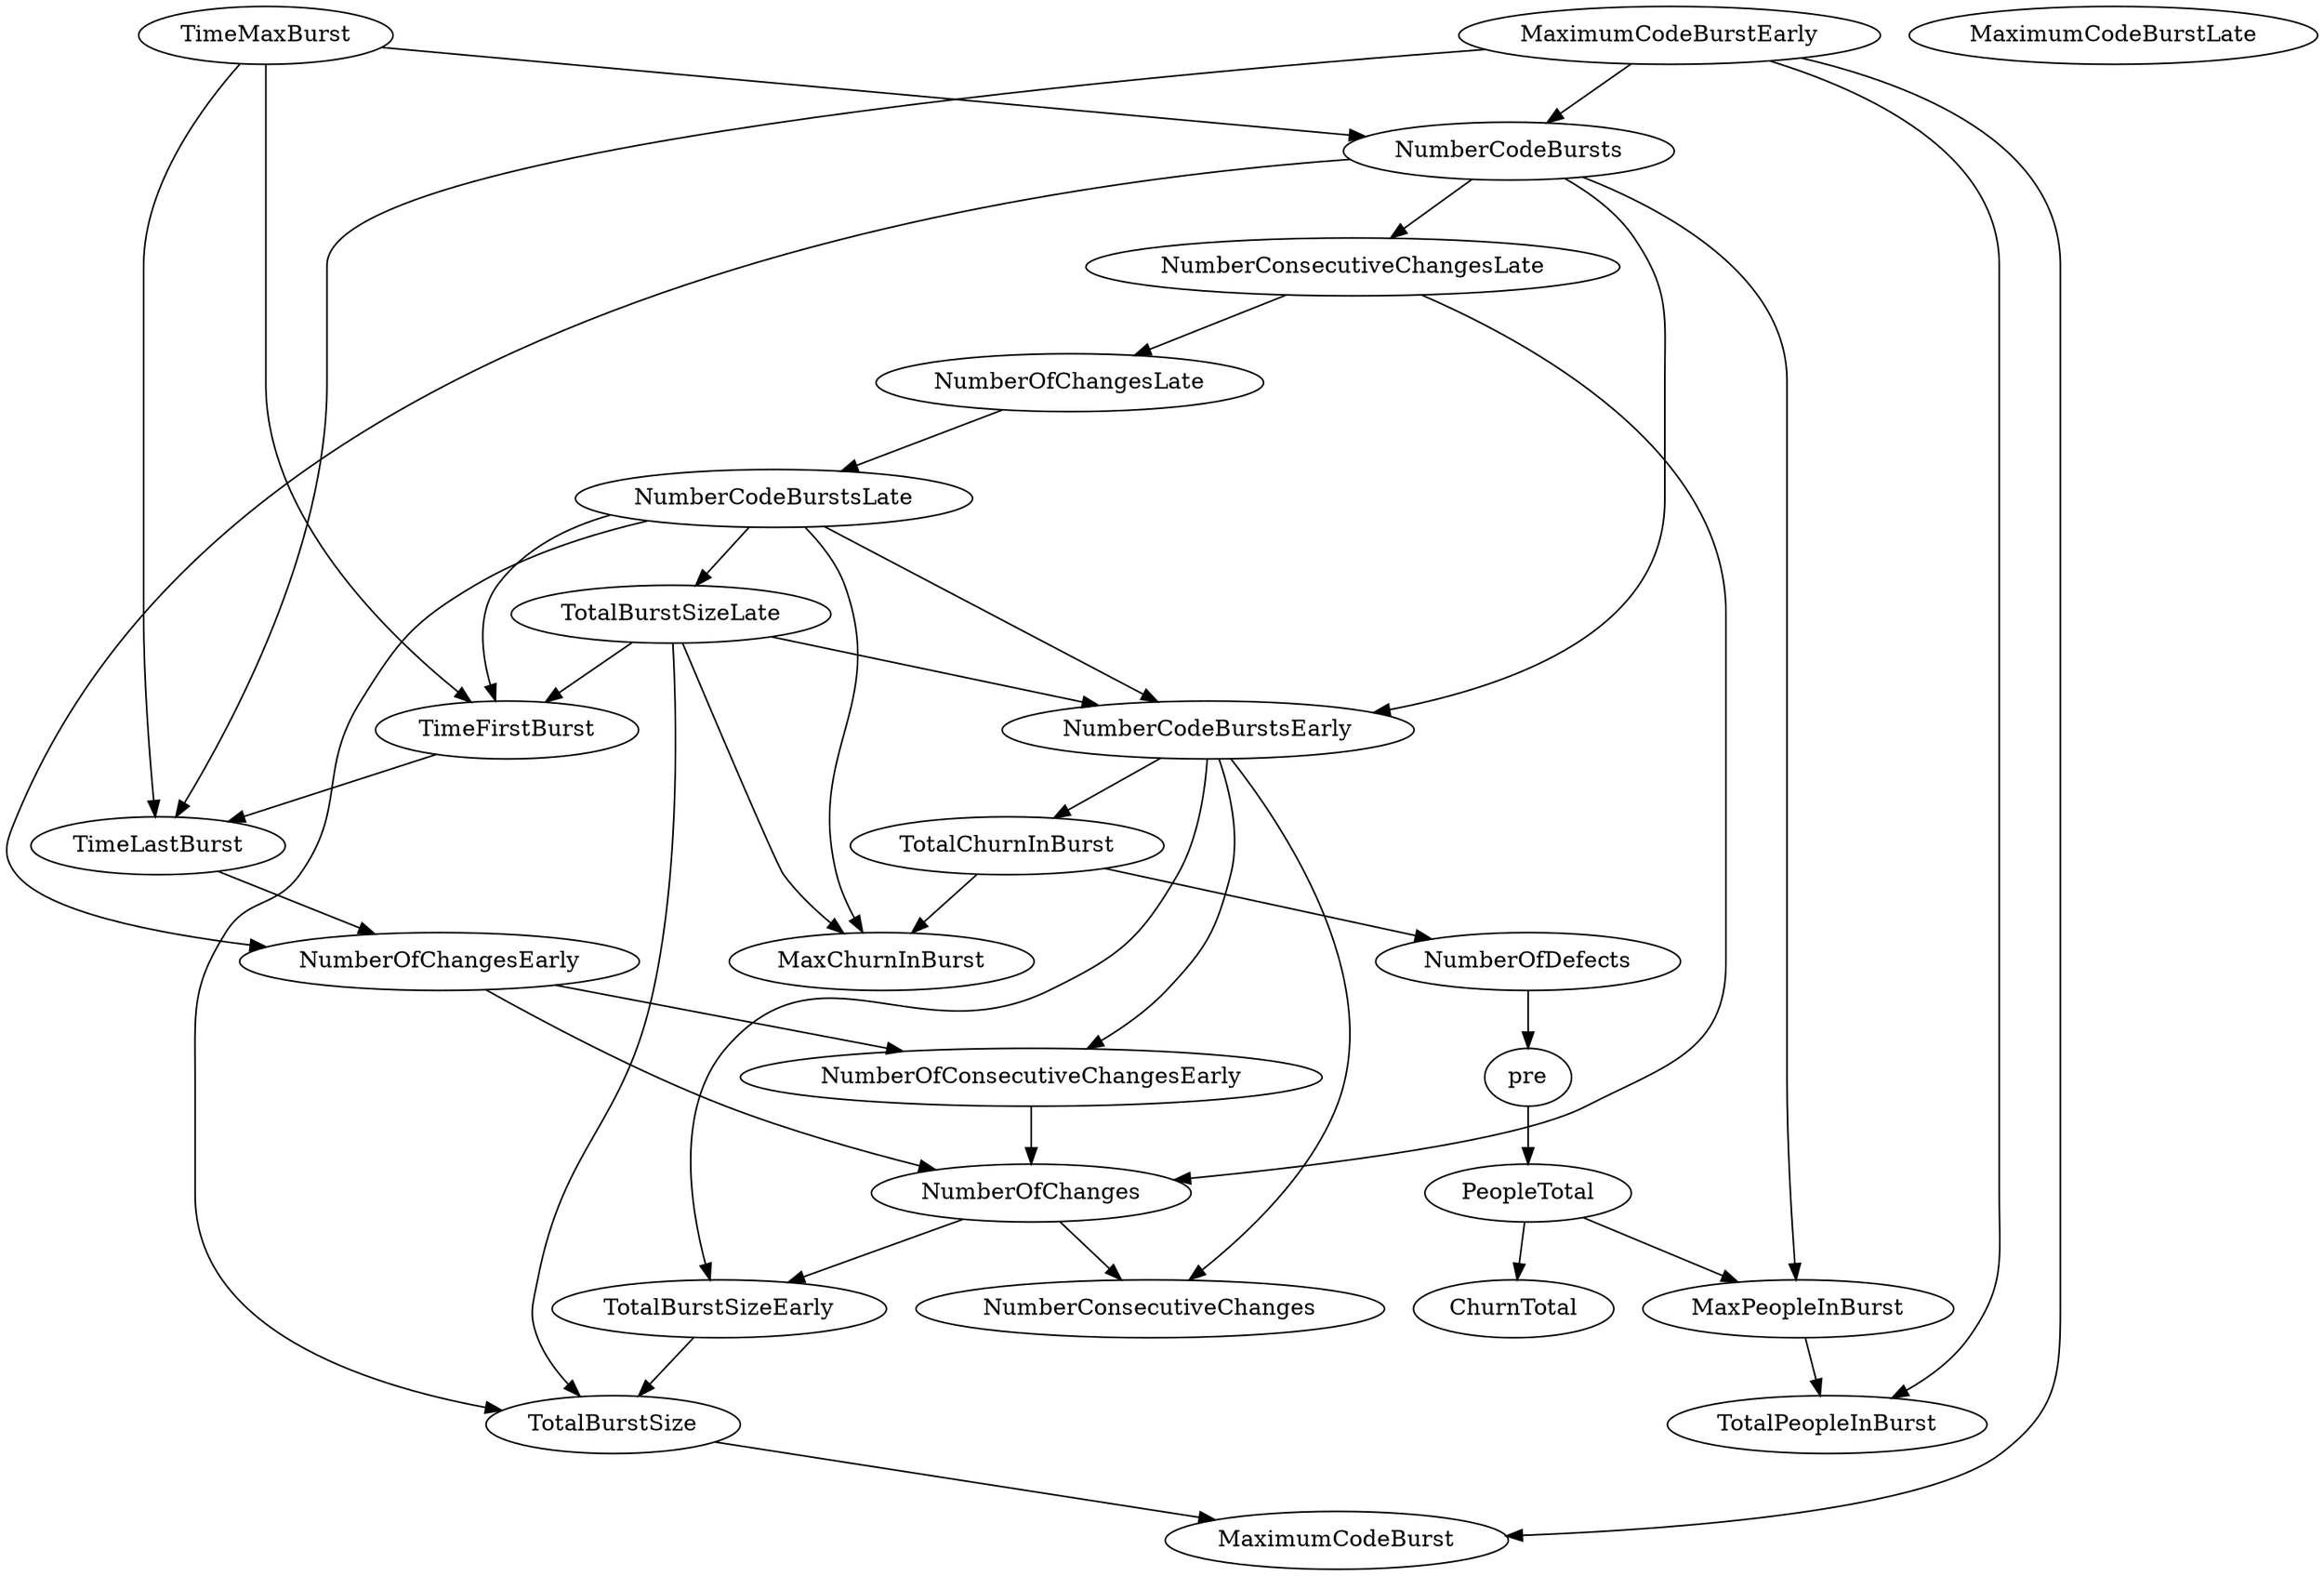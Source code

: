 digraph {
   TotalPeopleInBurst;
   MaximumCodeBurstLate;
   NumberOfChanges;
   MaxPeopleInBurst;
   TotalBurstSizeLate;
   NumberCodeBurstsLate;
   NumberOfChangesLate;
   NumberOfChangesEarly;
   MaxChurnInBurst;
   MaximumCodeBurstEarly;
   NumberCodeBurstsEarly;
   TimeFirstBurst;
   TotalChurnInBurst;
   ChurnTotal;
   MaximumCodeBurst;
   NumberOfConsecutiveChangesEarly;
   NumberConsecutiveChangesLate;
   TotalBurstSizeEarly;
   TotalBurstSize;
   TimeMaxBurst;
   NumberConsecutiveChanges;
   TimeLastBurst;
   NumberCodeBursts;
   PeopleTotal;
   pre;
   NumberOfDefects;
   NumberOfChanges -> TotalBurstSizeEarly;
   NumberOfChanges -> NumberConsecutiveChanges;
   MaxPeopleInBurst -> TotalPeopleInBurst;
   TotalBurstSizeLate -> MaxChurnInBurst;
   TotalBurstSizeLate -> NumberCodeBurstsEarly;
   TotalBurstSizeLate -> TimeFirstBurst;
   TotalBurstSizeLate -> TotalBurstSize;
   NumberCodeBurstsLate -> TotalBurstSizeLate;
   NumberCodeBurstsLate -> MaxChurnInBurst;
   NumberCodeBurstsLate -> NumberCodeBurstsEarly;
   NumberCodeBurstsLate -> TimeFirstBurst;
   NumberCodeBurstsLate -> TotalBurstSize;
   NumberOfChangesLate -> NumberCodeBurstsLate;
   NumberOfChangesEarly -> NumberOfChanges;
   NumberOfChangesEarly -> NumberOfConsecutiveChangesEarly;
   MaximumCodeBurstEarly -> TotalPeopleInBurst;
   MaximumCodeBurstEarly -> MaximumCodeBurst;
   MaximumCodeBurstEarly -> TimeLastBurst;
   MaximumCodeBurstEarly -> NumberCodeBursts;
   NumberCodeBurstsEarly -> TotalChurnInBurst;
   NumberCodeBurstsEarly -> NumberOfConsecutiveChangesEarly;
   NumberCodeBurstsEarly -> TotalBurstSizeEarly;
   NumberCodeBurstsEarly -> NumberConsecutiveChanges;
   TimeFirstBurst -> TimeLastBurst;
   TotalChurnInBurst -> MaxChurnInBurst;
   TotalChurnInBurst -> NumberOfDefects;
   NumberOfConsecutiveChangesEarly -> NumberOfChanges;
   NumberConsecutiveChangesLate -> NumberOfChanges;
   NumberConsecutiveChangesLate -> NumberOfChangesLate;
   TotalBurstSizeEarly -> TotalBurstSize;
   TotalBurstSize -> MaximumCodeBurst;
   TimeMaxBurst -> TimeFirstBurst;
   TimeMaxBurst -> TimeLastBurst;
   TimeMaxBurst -> NumberCodeBursts;
   TimeLastBurst -> NumberOfChangesEarly;
   NumberCodeBursts -> MaxPeopleInBurst;
   NumberCodeBursts -> NumberOfChangesEarly;
   NumberCodeBursts -> NumberCodeBurstsEarly;
   NumberCodeBursts -> NumberConsecutiveChangesLate;
   PeopleTotal -> MaxPeopleInBurst;
   PeopleTotal -> ChurnTotal;
   pre -> PeopleTotal;
   NumberOfDefects -> pre;
}
